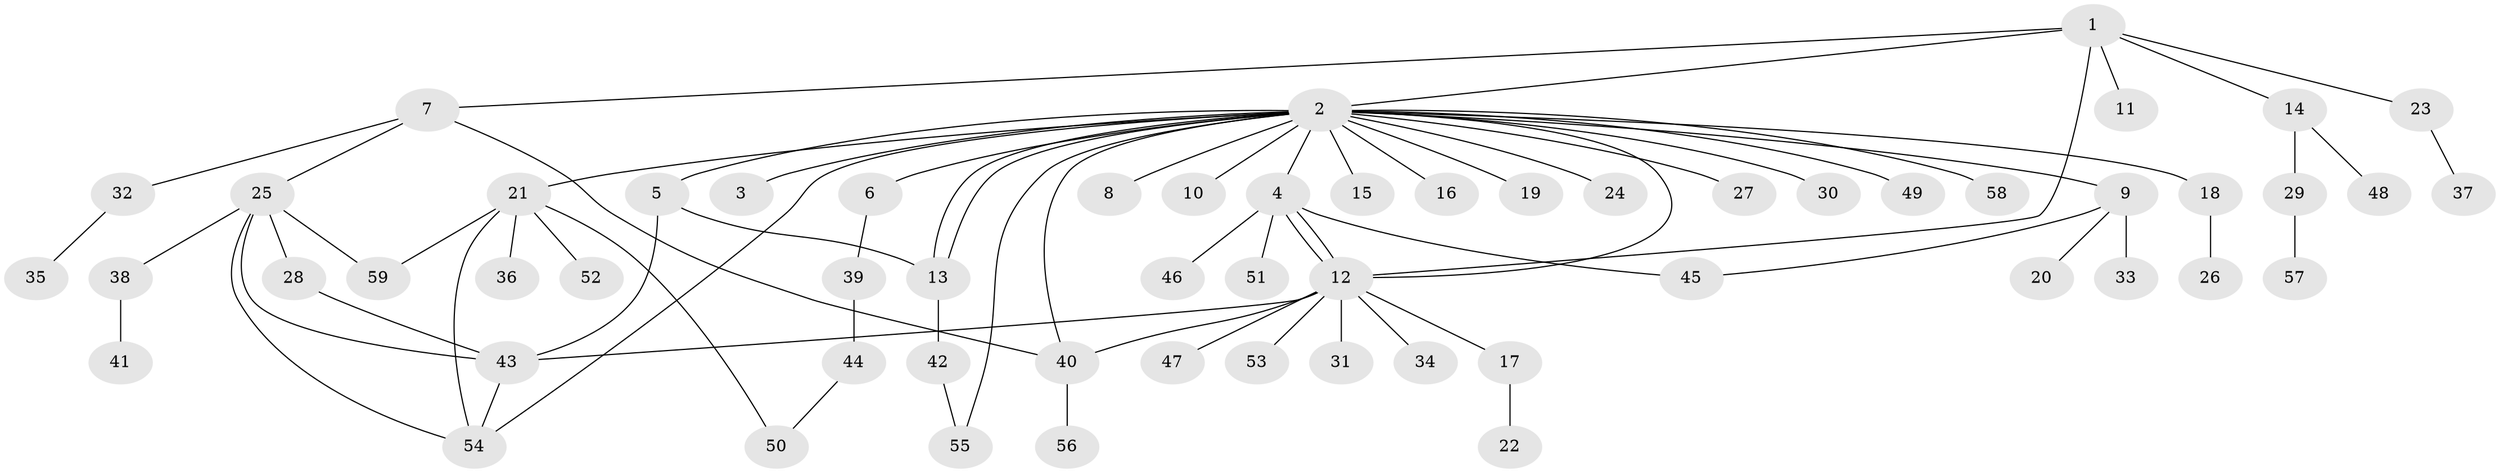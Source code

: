 // Generated by graph-tools (version 1.1) at 2025/11/02/27/25 16:11:13]
// undirected, 59 vertices, 75 edges
graph export_dot {
graph [start="1"]
  node [color=gray90,style=filled];
  1;
  2;
  3;
  4;
  5;
  6;
  7;
  8;
  9;
  10;
  11;
  12;
  13;
  14;
  15;
  16;
  17;
  18;
  19;
  20;
  21;
  22;
  23;
  24;
  25;
  26;
  27;
  28;
  29;
  30;
  31;
  32;
  33;
  34;
  35;
  36;
  37;
  38;
  39;
  40;
  41;
  42;
  43;
  44;
  45;
  46;
  47;
  48;
  49;
  50;
  51;
  52;
  53;
  54;
  55;
  56;
  57;
  58;
  59;
  1 -- 2;
  1 -- 7;
  1 -- 11;
  1 -- 12;
  1 -- 14;
  1 -- 23;
  2 -- 3;
  2 -- 4;
  2 -- 5;
  2 -- 6;
  2 -- 8;
  2 -- 9;
  2 -- 10;
  2 -- 12;
  2 -- 13;
  2 -- 13;
  2 -- 15;
  2 -- 16;
  2 -- 18;
  2 -- 19;
  2 -- 21;
  2 -- 24;
  2 -- 27;
  2 -- 30;
  2 -- 40;
  2 -- 49;
  2 -- 54;
  2 -- 55;
  2 -- 58;
  4 -- 12;
  4 -- 12;
  4 -- 45;
  4 -- 46;
  4 -- 51;
  5 -- 13;
  5 -- 43;
  6 -- 39;
  7 -- 25;
  7 -- 32;
  7 -- 40;
  9 -- 20;
  9 -- 33;
  9 -- 45;
  12 -- 17;
  12 -- 31;
  12 -- 34;
  12 -- 40;
  12 -- 43;
  12 -- 47;
  12 -- 53;
  13 -- 42;
  14 -- 29;
  14 -- 48;
  17 -- 22;
  18 -- 26;
  21 -- 36;
  21 -- 50;
  21 -- 52;
  21 -- 54;
  21 -- 59;
  23 -- 37;
  25 -- 28;
  25 -- 38;
  25 -- 43;
  25 -- 54;
  25 -- 59;
  28 -- 43;
  29 -- 57;
  32 -- 35;
  38 -- 41;
  39 -- 44;
  40 -- 56;
  42 -- 55;
  43 -- 54;
  44 -- 50;
}
